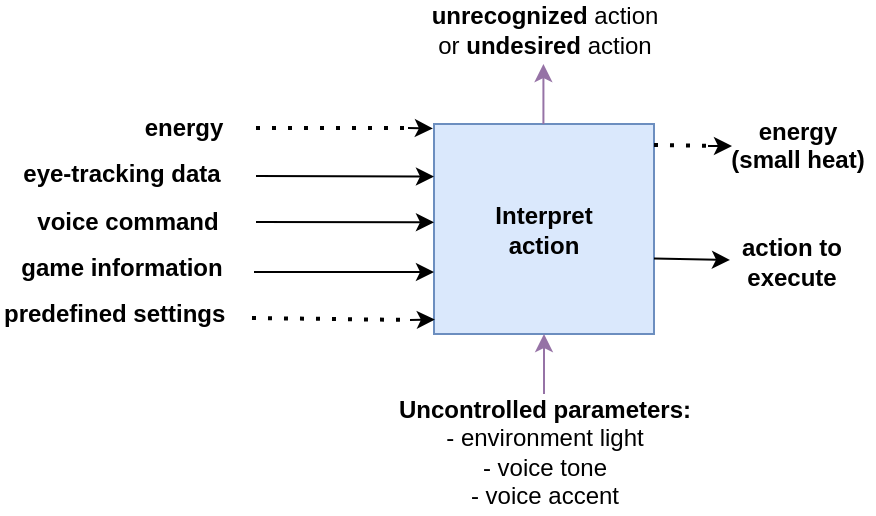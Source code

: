<mxfile version="16.6.5" type="device"><diagram id="avfqMDYM7OligPJeGbRa" name="Page-1"><mxGraphModel dx="556" dy="361" grid="0" gridSize="10" guides="1" tooltips="1" connect="1" arrows="1" fold="1" page="1" pageScale="1" pageWidth="827" pageHeight="1169" math="0" shadow="0"><root><mxCell id="0"/><mxCell id="1" parent="0"/><mxCell id="CAVvGMjkGJn76azP4-Fi-3" value="&lt;b&gt;Interpret&lt;br&gt;action&lt;/b&gt;" style="rounded=0;whiteSpace=wrap;html=1;fillColor=#dae8fc;strokeColor=#6c8ebf;" parent="1" vertex="1"><mxGeometry x="379" y="185" width="110" height="105" as="geometry"/></mxCell><mxCell id="CAVvGMjkGJn76azP4-Fi-23" value="&lt;b&gt;eye-tracking data&lt;/b&gt;" style="text;html=1;strokeColor=none;fillColor=none;align=center;verticalAlign=middle;whiteSpace=wrap;rounded=0;" parent="1" vertex="1"><mxGeometry x="168" y="195" width="110" height="30" as="geometry"/></mxCell><mxCell id="CAVvGMjkGJn76azP4-Fi-25" value="&lt;b&gt;voice command&lt;/b&gt;" style="text;html=1;strokeColor=none;fillColor=none;align=center;verticalAlign=middle;whiteSpace=wrap;rounded=0;" parent="1" vertex="1"><mxGeometry x="176" y="219" width="100" height="30" as="geometry"/></mxCell><mxCell id="CAVvGMjkGJn76azP4-Fi-26" value="" style="endArrow=classic;html=1;rounded=0;exitX=1;exitY=0.641;exitDx=0;exitDy=0;exitPerimeter=0;" parent="1" source="CAVvGMjkGJn76azP4-Fi-3" edge="1"><mxGeometry width="50" height="50" relative="1" as="geometry"><mxPoint x="320" y="280" as="sourcePoint"/><mxPoint x="527" y="253" as="targetPoint"/></mxGeometry></mxCell><mxCell id="CAVvGMjkGJn76azP4-Fi-27" value="&lt;b&gt;action to execute&lt;/b&gt;" style="text;html=1;strokeColor=none;fillColor=none;align=center;verticalAlign=middle;whiteSpace=wrap;rounded=0;" parent="1" vertex="1"><mxGeometry x="528" y="239" width="60" height="30" as="geometry"/></mxCell><mxCell id="Mw1OrEVAuR0_3bA_Pacz-2" value="&lt;div style=&quot;text-align: center&quot;&gt;&lt;span&gt;&lt;font face=&quot;helvetica&quot;&gt;&lt;b&gt;predefined settings&lt;/b&gt;&lt;/font&gt;&lt;/span&gt;&lt;/div&gt;" style="text;whiteSpace=wrap;html=1;" parent="1" vertex="1"><mxGeometry x="162" y="266" width="119" height="28" as="geometry"/></mxCell><mxCell id="Mw1OrEVAuR0_3bA_Pacz-3" value="" style="endArrow=none;dashed=1;html=1;dashPattern=1 3;strokeWidth=2;rounded=0;" parent="1" edge="1"><mxGeometry width="50" height="50" relative="1" as="geometry"><mxPoint x="290" y="187" as="sourcePoint"/><mxPoint x="365" y="187" as="targetPoint"/></mxGeometry></mxCell><mxCell id="Mw1OrEVAuR0_3bA_Pacz-4" value="" style="endArrow=classic;html=1;rounded=0;entryX=0;entryY=0.25;entryDx=0;entryDy=0;" parent="1" target="CAVvGMjkGJn76azP4-Fi-3" edge="1"><mxGeometry width="50" height="50" relative="1" as="geometry"><mxPoint x="290" y="211" as="sourcePoint"/><mxPoint x="378" y="221" as="targetPoint"/></mxGeometry></mxCell><mxCell id="Mw1OrEVAuR0_3bA_Pacz-5" value="" style="endArrow=classic;html=1;rounded=0;entryX=0;entryY=0.468;entryDx=0;entryDy=0;entryPerimeter=0;" parent="1" edge="1" target="CAVvGMjkGJn76azP4-Fi-3"><mxGeometry width="50" height="50" relative="1" as="geometry"><mxPoint x="290" y="234" as="sourcePoint"/><mxPoint x="379.0" y="249.485" as="targetPoint"/></mxGeometry></mxCell><mxCell id="Mw1OrEVAuR0_3bA_Pacz-7" value="" style="endArrow=classic;html=1;rounded=0;entryX=-0.005;entryY=0.021;entryDx=0;entryDy=0;entryPerimeter=0;" parent="1" target="CAVvGMjkGJn76azP4-Fi-3" edge="1"><mxGeometry width="50" height="50" relative="1" as="geometry"><mxPoint x="366" y="187" as="sourcePoint"/><mxPoint x="377" y="197" as="targetPoint"/></mxGeometry></mxCell><mxCell id="Mw1OrEVAuR0_3bA_Pacz-8" value="" style="endArrow=none;dashed=1;html=1;dashPattern=1 3;strokeWidth=2;rounded=0;" parent="1" edge="1"><mxGeometry width="50" height="50" relative="1" as="geometry"><mxPoint x="288" y="282" as="sourcePoint"/><mxPoint x="367" y="283" as="targetPoint"/></mxGeometry></mxCell><mxCell id="Mw1OrEVAuR0_3bA_Pacz-9" value="" style="endArrow=classic;html=1;rounded=0;entryX=0.004;entryY=0.931;entryDx=0;entryDy=0;entryPerimeter=0;" parent="1" target="CAVvGMjkGJn76azP4-Fi-3" edge="1"><mxGeometry width="50" height="50" relative="1" as="geometry"><mxPoint x="367" y="283" as="sourcePoint"/><mxPoint x="379" y="275" as="targetPoint"/></mxGeometry></mxCell><mxCell id="Mw1OrEVAuR0_3bA_Pacz-10" value="" style="endArrow=none;dashed=1;html=1;dashPattern=1 3;strokeWidth=2;rounded=0;" parent="1" edge="1"><mxGeometry width="50" height="50" relative="1" as="geometry"><mxPoint x="489" y="195.5" as="sourcePoint"/><mxPoint x="521" y="196" as="targetPoint"/></mxGeometry></mxCell><mxCell id="Mw1OrEVAuR0_3bA_Pacz-11" value="" style="endArrow=classic;html=1;rounded=0;" parent="1" edge="1"><mxGeometry width="50" height="50" relative="1" as="geometry"><mxPoint x="516" y="196" as="sourcePoint"/><mxPoint x="528" y="196" as="targetPoint"/></mxGeometry></mxCell><mxCell id="Mw1OrEVAuR0_3bA_Pacz-12" value="&lt;div style=&quot;text-align: center&quot;&gt;&lt;b style=&quot;font-family: &amp;#34;helvetica&amp;#34;&quot;&gt;energy (small heat)&lt;/b&gt;&lt;/div&gt;" style="text;whiteSpace=wrap;html=1;" parent="1" vertex="1"><mxGeometry x="521" y="175" width="78" height="42" as="geometry"/></mxCell><mxCell id="Mw1OrEVAuR0_3bA_Pacz-13" value="" style="endArrow=classic;html=1;rounded=0;entryX=0.5;entryY=1;entryDx=0;entryDy=0;fillColor=#e1d5e7;strokeColor=#9673a6;" parent="1" target="CAVvGMjkGJn76azP4-Fi-3" edge="1"><mxGeometry width="50" height="50" relative="1" as="geometry"><mxPoint x="434" y="320" as="sourcePoint"/><mxPoint x="417" y="231" as="targetPoint"/></mxGeometry></mxCell><mxCell id="Mw1OrEVAuR0_3bA_Pacz-14" value="" style="endArrow=classic;html=1;rounded=0;entryX=0.5;entryY=1;entryDx=0;entryDy=0;fillColor=#e1d5e7;strokeColor=#9673a6;" parent="1" edge="1"><mxGeometry width="50" height="50" relative="1" as="geometry"><mxPoint x="433.71" y="185" as="sourcePoint"/><mxPoint x="433.71" y="155.0" as="targetPoint"/></mxGeometry></mxCell><mxCell id="Mw1OrEVAuR0_3bA_Pacz-15" value="&lt;b&gt;Uncontrolled parameters:&lt;/b&gt;&lt;br&gt;- environment light&lt;br&gt;- voice tone&lt;br&gt;- voice accent" style="text;html=1;strokeColor=none;fillColor=none;align=center;verticalAlign=middle;whiteSpace=wrap;rounded=0;" parent="1" vertex="1"><mxGeometry x="354.5" y="317" width="159" height="63" as="geometry"/></mxCell><mxCell id="Mw1OrEVAuR0_3bA_Pacz-16" value="&lt;b&gt;unrecognized&lt;/b&gt; action or &lt;b&gt;undesired&lt;/b&gt; action" style="text;html=1;strokeColor=none;fillColor=none;align=center;verticalAlign=middle;whiteSpace=wrap;rounded=0;" parent="1" vertex="1"><mxGeometry x="374.75" y="123" width="118.5" height="30" as="geometry"/></mxCell><mxCell id="igo-ovTDO31heNoZS4Qz-1" value="&lt;b&gt;game information&lt;/b&gt;" style="text;html=1;strokeColor=none;fillColor=none;align=center;verticalAlign=middle;whiteSpace=wrap;rounded=0;" vertex="1" parent="1"><mxGeometry x="170" y="242" width="106" height="30" as="geometry"/></mxCell><mxCell id="igo-ovTDO31heNoZS4Qz-2" value="&lt;b&gt;energy&lt;/b&gt;" style="text;html=1;strokeColor=none;fillColor=none;align=center;verticalAlign=middle;whiteSpace=wrap;rounded=0;" vertex="1" parent="1"><mxGeometry x="232" y="172" width="44" height="30" as="geometry"/></mxCell><mxCell id="igo-ovTDO31heNoZS4Qz-3" value="" style="endArrow=classic;html=1;rounded=0;" edge="1" parent="1"><mxGeometry width="50" height="50" relative="1" as="geometry"><mxPoint x="289" y="259" as="sourcePoint"/><mxPoint x="379" y="259" as="targetPoint"/></mxGeometry></mxCell></root></mxGraphModel></diagram></mxfile>